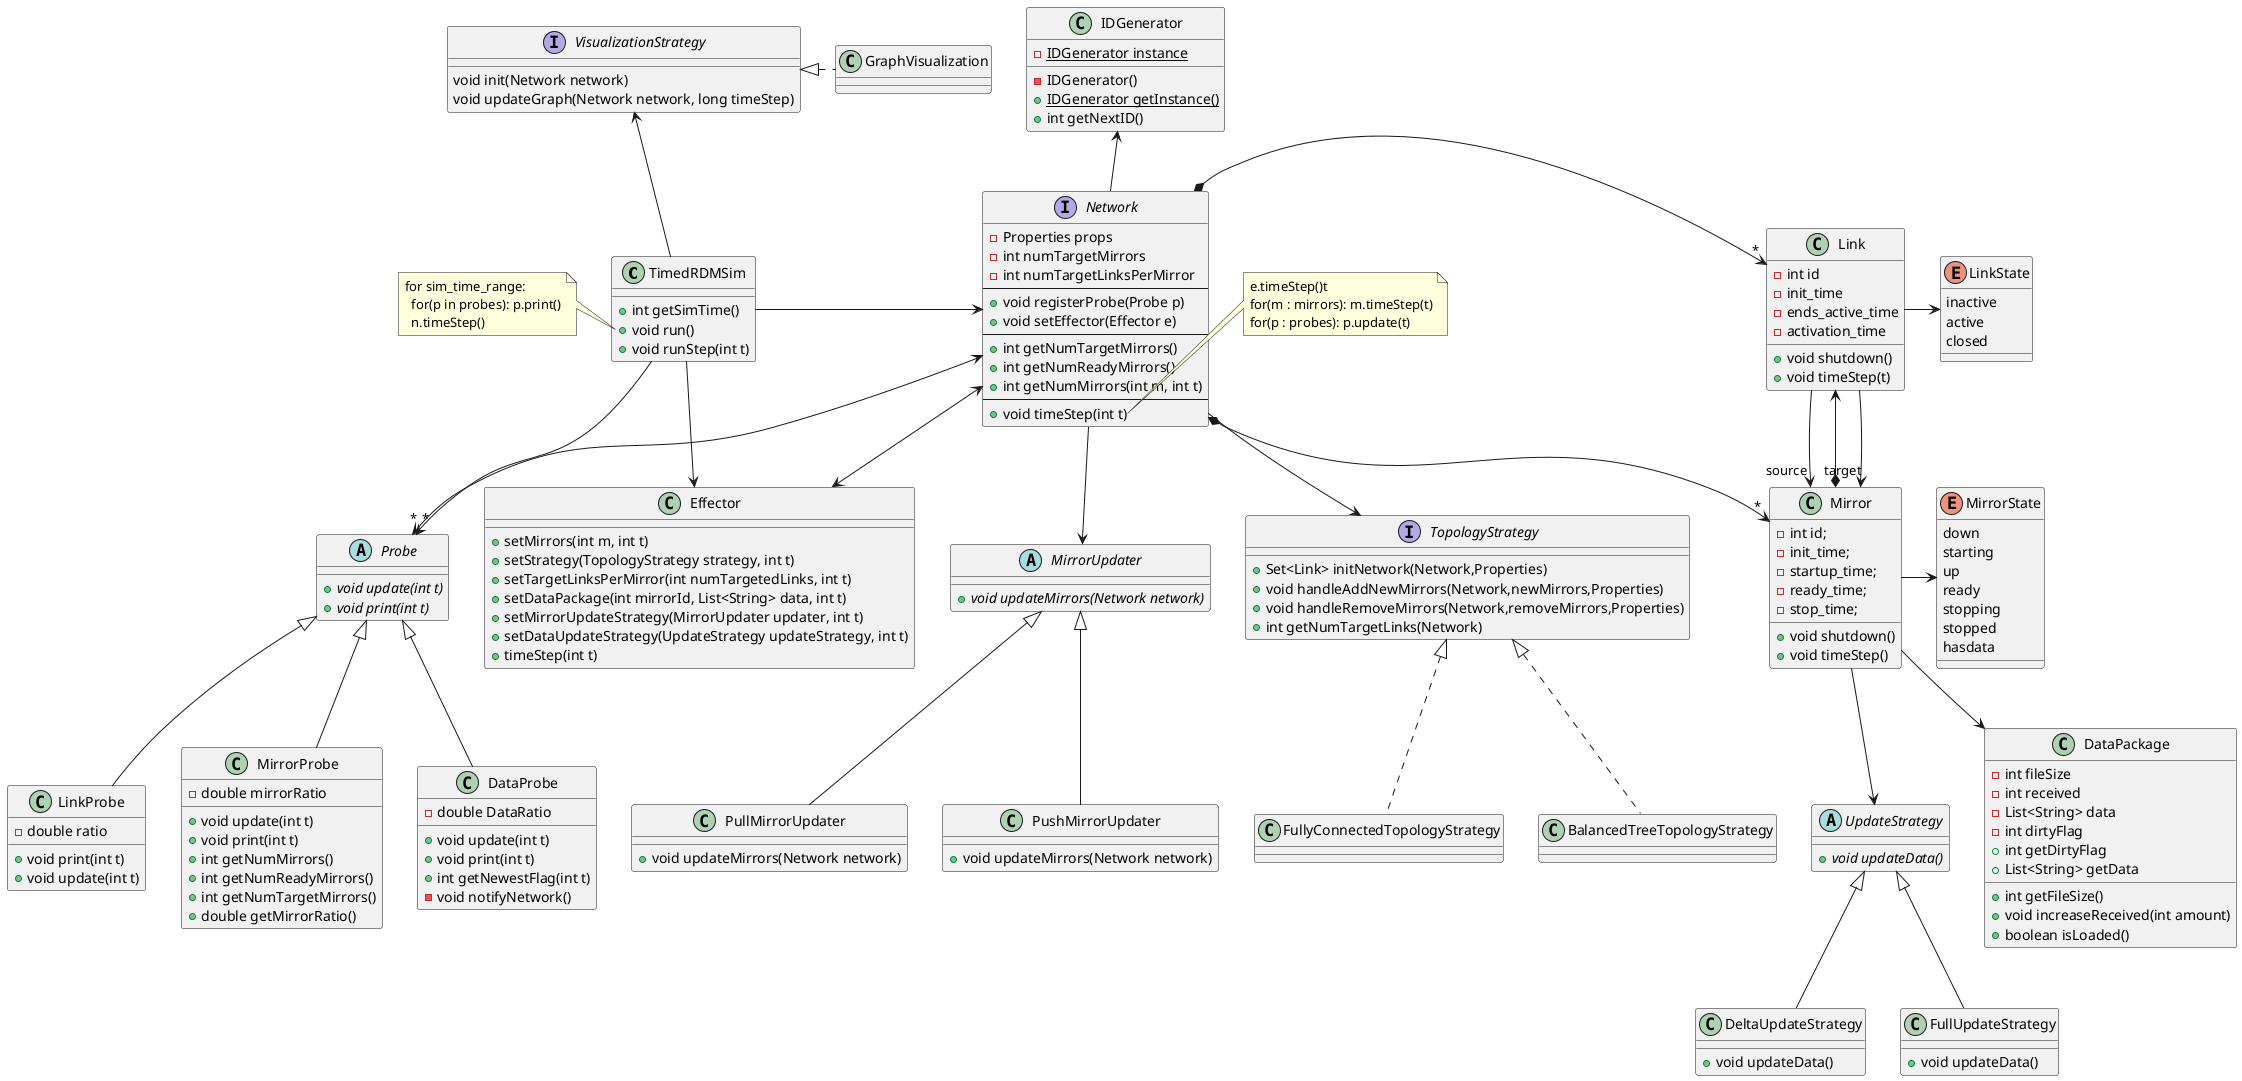 @startuml

!define ABSTRACT &#123;abstract&#125;

class TimedRDMSim
{
  + int getSimTime()
  + void run()
  + void runStep(int t)
}

note left of TimedRDMSim::run
  for sim_time_range:
    for(p in probes): p.print()
    n.timeStep()
end note

class Effector
{
  + setMirrors(int m, int t)
  + setStrategy(TopologyStrategy strategy, int t)
  + setTargetLinksPerMirror(int numTargetedLinks, int t)
  + setDataPackage(int mirrorId, List<String> data, int t)
  + setMirrorUpdateStrategy(MirrorUpdater updater, int t)
  + setDataUpdateStrategy(UpdateStrategy updateStrategy, int t)
  + timeStep(int t)
}

class IDGenerator
{
  - {static} IDGenerator instance
  - IDGenerator()
  + {static} IDGenerator getInstance()
  + int getNextID()
}

interface Network
{
  - Properties props
  - int numTargetMirrors
  - int numTargetLinksPerMirror
  ---
  + void registerProbe(Probe p)
  + void setEffector(Effector e)
  ---
  + int getNumTargetMirrors()
  + int getNumReadyMirrors()
  + int getNumMirrors(int m, int t)
  ---
  + void timeStep(int t)
}

abstract class MirrorUpdater
{
  + {abstract} void updateMirrors(Network network)
}

class PushMirrorUpdater
{
  + void updateMirrors(Network network)
}

class PullMirrorUpdater
{
  + void updateMirrors(Network network)
}

note right of Network::timeStep
  e.timeStep()t
  for(m : mirrors): m.timeStep(t)
  for(p : probes): p.update(t)
end note

abstract class Probe
{
  + {abstract} void update(int t)
  + {abstract} void print(int t)
}

interface VisualizationStrategy {
    void init(Network network)
    void updateGraph(Network network, long timeStep)
}

class GraphVisualization


class MirrorProbe
{
  - double mirrorRatio
  + void update(int t)
  + void print(int t)
  + int getNumMirrors()
  + int getNumReadyMirrors()
  + int getNumTargetMirrors()
  + double getMirrorRatio()
}

class DataProbe
{
  - double DataRatio
  + void update(int t)
  + void print(int t)
  + int getNewestFlag(int t)
  - void notifyNetwork()
}


enum MirrorState {
  down
  starting
  up
  ready
  stopping
  stopped
  hasdata
}

enum LinkState {
  inactive
  active
  closed
}

class Mirror
{
  - int id;
  - init_time;
  - startup_time;
  - ready_time;
  - stop_time;
  + void shutdown()
  + void timeStep()
}

class Link
{
  - int id
  - init_time
  - ends_active_time
  - activation_time
  + void shutdown()
  + void timeStep(t)
}

class DataPackage
{
  - int fileSize
  - int received
  - List<String> data
  - int dirtyFlag
  + int getFileSize()
  + int getDirtyFlag
  + List<String> getData
  + void increaseReceived(int amount)
  + boolean isLoaded()
}

abstract class UpdateStrategy
{
  + {abstract} void updateData()
}

class DeltaUpdateStrategy
{
  + void updateData()
}

class FullUpdateStrategy
{
  + void updateData()
}

class LinkProbe
{
  - double ratio
  + void print(int t)
  + void update(int t)
}

interface TopologyStrategy
{
    + Set<Link> initNetwork(Network,Properties)
    + void handleAddNewMirrors(Network,newMirrors,Properties)
    + void handleRemoveMirrors(Network,removeMirrors,Properties)
    + int getNumTargetLinks(Network)
}

class BalancedTreeTopologyStrategy

class FullyConnectedTopologyStrategy

TopologyStrategy <|.. BalancedTreeTopologyStrategy
TopologyStrategy <|.. FullyConnectedTopologyStrategy
VisualizationStrategy <-- TimedRDMSim
VisualizationStrategy <|. GraphVisualization
TimedRDMSim --> Effector
TimedRDMSim --> "*" Probe
Network --> TopologyStrategy
Network --> MirrorUpdater
Network <--> Effector
Network *--> "*" Mirror
Network *-> "*" Link
Network <--> "*" Probe
IDGenerator <-- Network
Mirror -> MirrorState
Mirror *--> Link
Mirror --> DataPackage
Mirror --> UpdateStrategy
Link -> LinkState
Link --> "source" Mirror
Link --> "target" Mirror

Probe <|-- MirrorProbe
Probe <|-- LinkProbe
Probe <|-- DataProbe

MirrorUpdater <|-- PushMirrorUpdater
MirrorUpdater <|-- PullMirrorUpdater

UpdateStrategy <|-- DeltaUpdateStrategy
UpdateStrategy <|-- FullUpdateStrategy

TimedRDMSim -> Network
@enduml